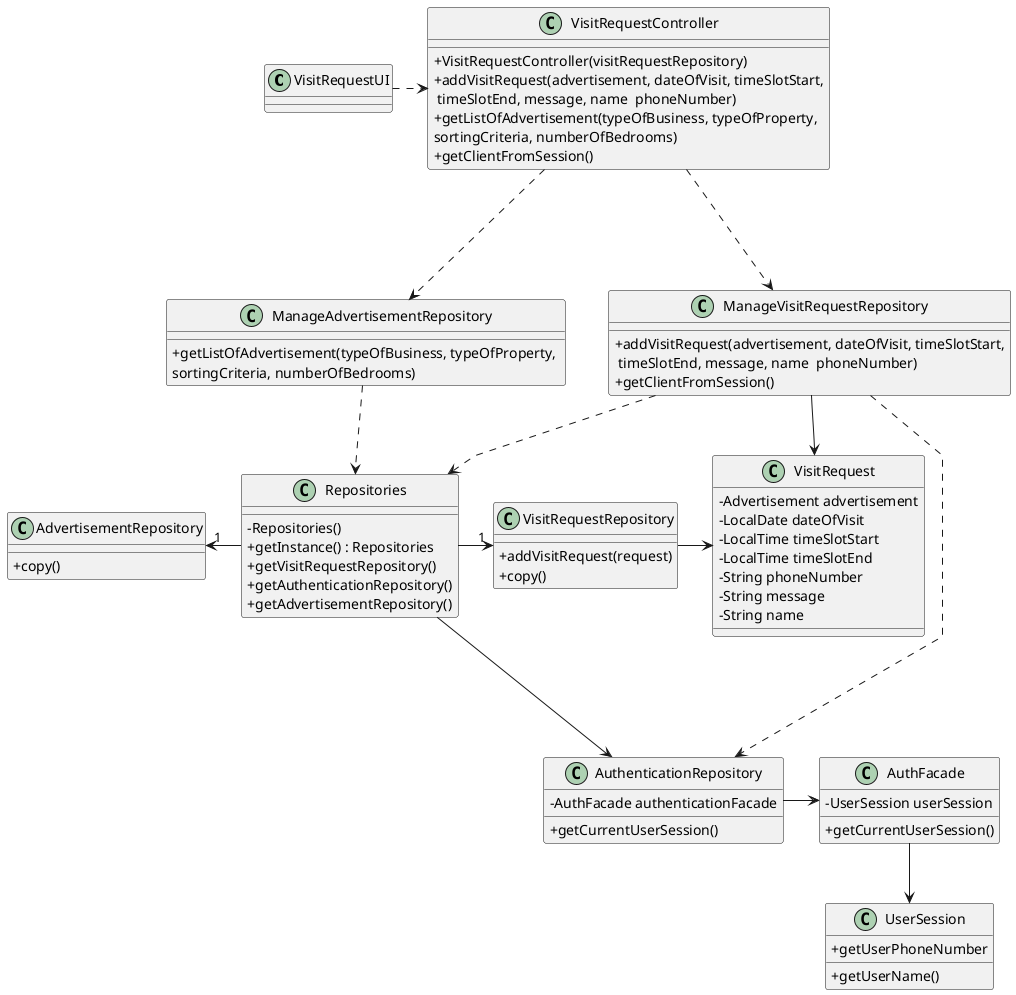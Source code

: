 @startuml
skinparam packageStyle rectangle
skinparam shadowing false
skinparam lineType polyline


skinparam classAttributeIconSize 0

class VisitRequestUI {}

class VisitRequestController
{
    + VisitRequestController(visitRequestRepository)
    + addVisitRequest(advertisement, dateOfVisit, timeSlotStart,\n timeSlotEnd, message, name  phoneNumber)
    +getListOfAdvertisement(typeOfBusiness, typeOfProperty, \nsortingCriteria, numberOfBedrooms)
    + getClientFromSession()
}

class ManageVisitRequestRepository
{
    + addVisitRequest(advertisement, dateOfVisit, timeSlotStart,\n timeSlotEnd, message, name  phoneNumber)
    +getClientFromSession()
}

class ManageAdvertisementRepository
{
    +getListOfAdvertisement(typeOfBusiness, typeOfProperty, \nsortingCriteria, numberOfBedrooms)
}

class Repositories
{
    - Repositories()
    + getInstance() : Repositories
    + getVisitRequestRepository()
    +getAuthenticationRepository()
    +getAdvertisementRepository()
}

class AdvertisementRepository
{
    +copy()
}

class VisitRequestRepository
{
    +addVisitRequest(request)
    +copy()
}

'class ApplicationSession
'{
'    + static getInstance()
'    + getCurrentSession()
'}

class VisitRequest
{
    - Advertisement advertisement
    - LocalDate dateOfVisit
    - LocalTime timeSlotStart
    - LocalTime timeSlotEnd
    - String phoneNumber
    - String message
    - String name
}

class AuthenticationRepository
{
-AuthFacade authenticationFacade
+getCurrentUserSession()
}

class AuthFacade
{
-UserSession userSession

+getCurrentUserSession()
}

class UserSession
{
    + getUserName()
    +getUserPhoneNumber
}



VisitRequestUI .> VisitRequestController

VisitRequestController ...> ManageVisitRequestRepository
VisitRequestController ...> ManageAdvertisementRepository


ManageVisitRequestRepository ..d> Repositories
ManageAdvertisementRepository ..d> Repositories
ManageVisitRequestRepository ....> AuthenticationRepository
ManageVisitRequestRepository--> VisitRequest


Repositories -l> "1" AdvertisementRepository
Repositories -> "1" VisitRequestRepository
Repositories--> AuthenticationRepository


VisitRequestRepository -> VisitRequest


AuthenticationRepository -> AuthFacade
AuthFacade-->UserSession
@enduml